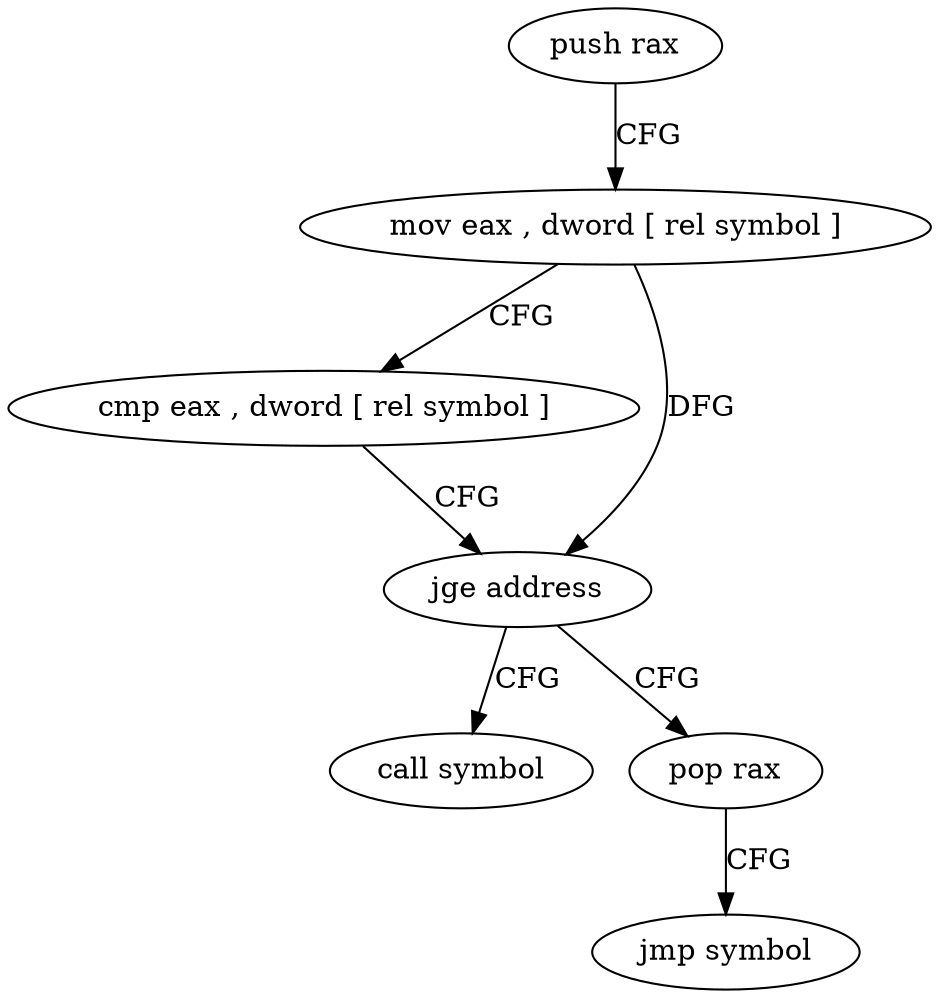 digraph "func" {
"4201904" [label = "push rax" ]
"4201905" [label = "mov eax , dword [ rel symbol ]" ]
"4201911" [label = "cmp eax , dword [ rel symbol ]" ]
"4201917" [label = "jge address" ]
"4201925" [label = "call symbol" ]
"4201919" [label = "pop rax" ]
"4201920" [label = "jmp symbol" ]
"4201904" -> "4201905" [ label = "CFG" ]
"4201905" -> "4201911" [ label = "CFG" ]
"4201905" -> "4201917" [ label = "DFG" ]
"4201911" -> "4201917" [ label = "CFG" ]
"4201917" -> "4201925" [ label = "CFG" ]
"4201917" -> "4201919" [ label = "CFG" ]
"4201919" -> "4201920" [ label = "CFG" ]
}
